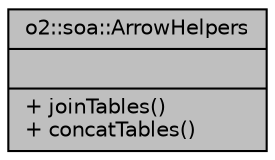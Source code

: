 digraph "o2::soa::ArrowHelpers"
{
 // INTERACTIVE_SVG=YES
  bgcolor="transparent";
  edge [fontname="Helvetica",fontsize="10",labelfontname="Helvetica",labelfontsize="10"];
  node [fontname="Helvetica",fontsize="10",shape=record];
  Node1 [label="{o2::soa::ArrowHelpers\n||+ joinTables()\l+ concatTables()\l}",height=0.2,width=0.4,color="black", fillcolor="grey75", style="filled", fontcolor="black"];
}
